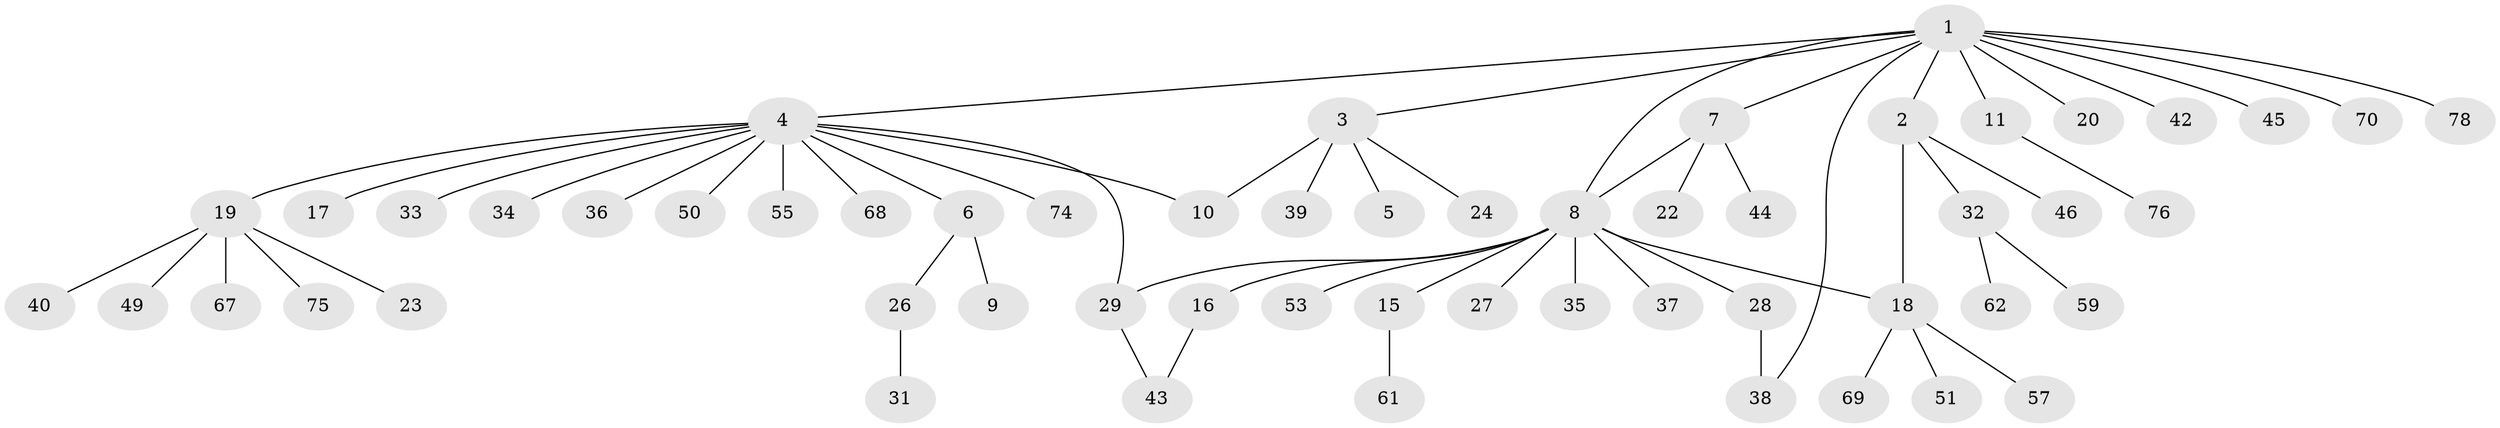 // Generated by graph-tools (version 1.1) at 2025/51/02/27/25 19:51:59]
// undirected, 56 vertices, 61 edges
graph export_dot {
graph [start="1"]
  node [color=gray90,style=filled];
  1 [super="+25"];
  2 [super="+13"];
  3 [super="+71"];
  4 [super="+14"];
  5;
  6 [super="+64"];
  7 [super="+21"];
  8 [super="+12"];
  9 [super="+30"];
  10 [super="+66"];
  11 [super="+48"];
  15 [super="+65"];
  16;
  17;
  18 [super="+56"];
  19 [super="+60"];
  20;
  22;
  23 [super="+77"];
  24;
  26 [super="+79"];
  27;
  28 [super="+54"];
  29 [super="+41"];
  31;
  32 [super="+58"];
  33;
  34;
  35 [super="+47"];
  36;
  37 [super="+52"];
  38;
  39;
  40;
  42;
  43;
  44;
  45;
  46 [super="+73"];
  49 [super="+63"];
  50;
  51;
  53;
  55;
  57;
  59;
  61;
  62;
  67;
  68;
  69;
  70 [super="+72"];
  74;
  75;
  76;
  78;
  1 -- 2;
  1 -- 3;
  1 -- 4;
  1 -- 7;
  1 -- 8;
  1 -- 11;
  1 -- 20;
  1 -- 42;
  1 -- 45;
  1 -- 70;
  1 -- 78;
  1 -- 38;
  2 -- 46;
  2 -- 32;
  2 -- 18;
  3 -- 5;
  3 -- 24;
  3 -- 39;
  3 -- 10 [weight=2];
  4 -- 6;
  4 -- 10;
  4 -- 19;
  4 -- 29;
  4 -- 33;
  4 -- 34;
  4 -- 36;
  4 -- 55;
  4 -- 68;
  4 -- 74;
  4 -- 17;
  4 -- 50;
  6 -- 9;
  6 -- 26;
  7 -- 44;
  7 -- 8;
  7 -- 22;
  8 -- 15;
  8 -- 16;
  8 -- 18;
  8 -- 27;
  8 -- 28;
  8 -- 29;
  8 -- 35;
  8 -- 37;
  8 -- 53;
  11 -- 76;
  15 -- 61;
  16 -- 43;
  18 -- 51;
  18 -- 69;
  18 -- 57;
  19 -- 23;
  19 -- 40;
  19 -- 49;
  19 -- 67;
  19 -- 75;
  26 -- 31;
  28 -- 38;
  29 -- 43;
  32 -- 59;
  32 -- 62;
}

